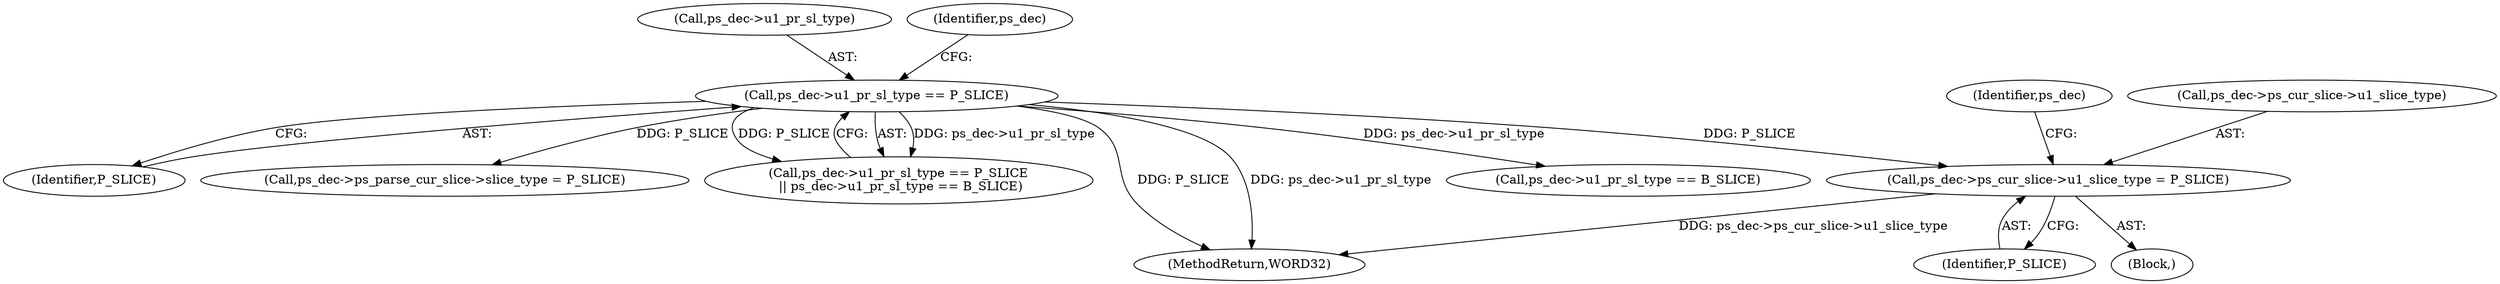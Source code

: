 digraph "0_Android_9a00f562a612d56e7b2b989d168647db900ba6cf@pointer" {
"1000984" [label="(Call,ps_dec->ps_cur_slice->u1_slice_type = P_SLICE)"];
"1000672" [label="(Call,ps_dec->u1_pr_sl_type == P_SLICE)"];
"1000984" [label="(Call,ps_dec->ps_cur_slice->u1_slice_type = P_SLICE)"];
"1000994" [label="(Identifier,ps_dec)"];
"1000138" [label="(Block,)"];
"1000990" [label="(Identifier,P_SLICE)"];
"1000671" [label="(Call,ps_dec->u1_pr_sl_type == P_SLICE\n || ps_dec->u1_pr_sl_type == B_SLICE)"];
"1000676" [label="(Identifier,P_SLICE)"];
"1000673" [label="(Call,ps_dec->u1_pr_sl_type)"];
"1000991" [label="(Call,ps_dec->ps_parse_cur_slice->slice_type = P_SLICE)"];
"1000985" [label="(Call,ps_dec->ps_cur_slice->u1_slice_type)"];
"1001450" [label="(MethodReturn,WORD32)"];
"1000679" [label="(Identifier,ps_dec)"];
"1000672" [label="(Call,ps_dec->u1_pr_sl_type == P_SLICE)"];
"1000677" [label="(Call,ps_dec->u1_pr_sl_type == B_SLICE)"];
"1000984" -> "1000138"  [label="AST: "];
"1000984" -> "1000990"  [label="CFG: "];
"1000985" -> "1000984"  [label="AST: "];
"1000990" -> "1000984"  [label="AST: "];
"1000994" -> "1000984"  [label="CFG: "];
"1000984" -> "1001450"  [label="DDG: ps_dec->ps_cur_slice->u1_slice_type"];
"1000672" -> "1000984"  [label="DDG: P_SLICE"];
"1000672" -> "1000671"  [label="AST: "];
"1000672" -> "1000676"  [label="CFG: "];
"1000673" -> "1000672"  [label="AST: "];
"1000676" -> "1000672"  [label="AST: "];
"1000679" -> "1000672"  [label="CFG: "];
"1000671" -> "1000672"  [label="CFG: "];
"1000672" -> "1001450"  [label="DDG: P_SLICE"];
"1000672" -> "1001450"  [label="DDG: ps_dec->u1_pr_sl_type"];
"1000672" -> "1000671"  [label="DDG: ps_dec->u1_pr_sl_type"];
"1000672" -> "1000671"  [label="DDG: P_SLICE"];
"1000672" -> "1000677"  [label="DDG: ps_dec->u1_pr_sl_type"];
"1000672" -> "1000991"  [label="DDG: P_SLICE"];
}
